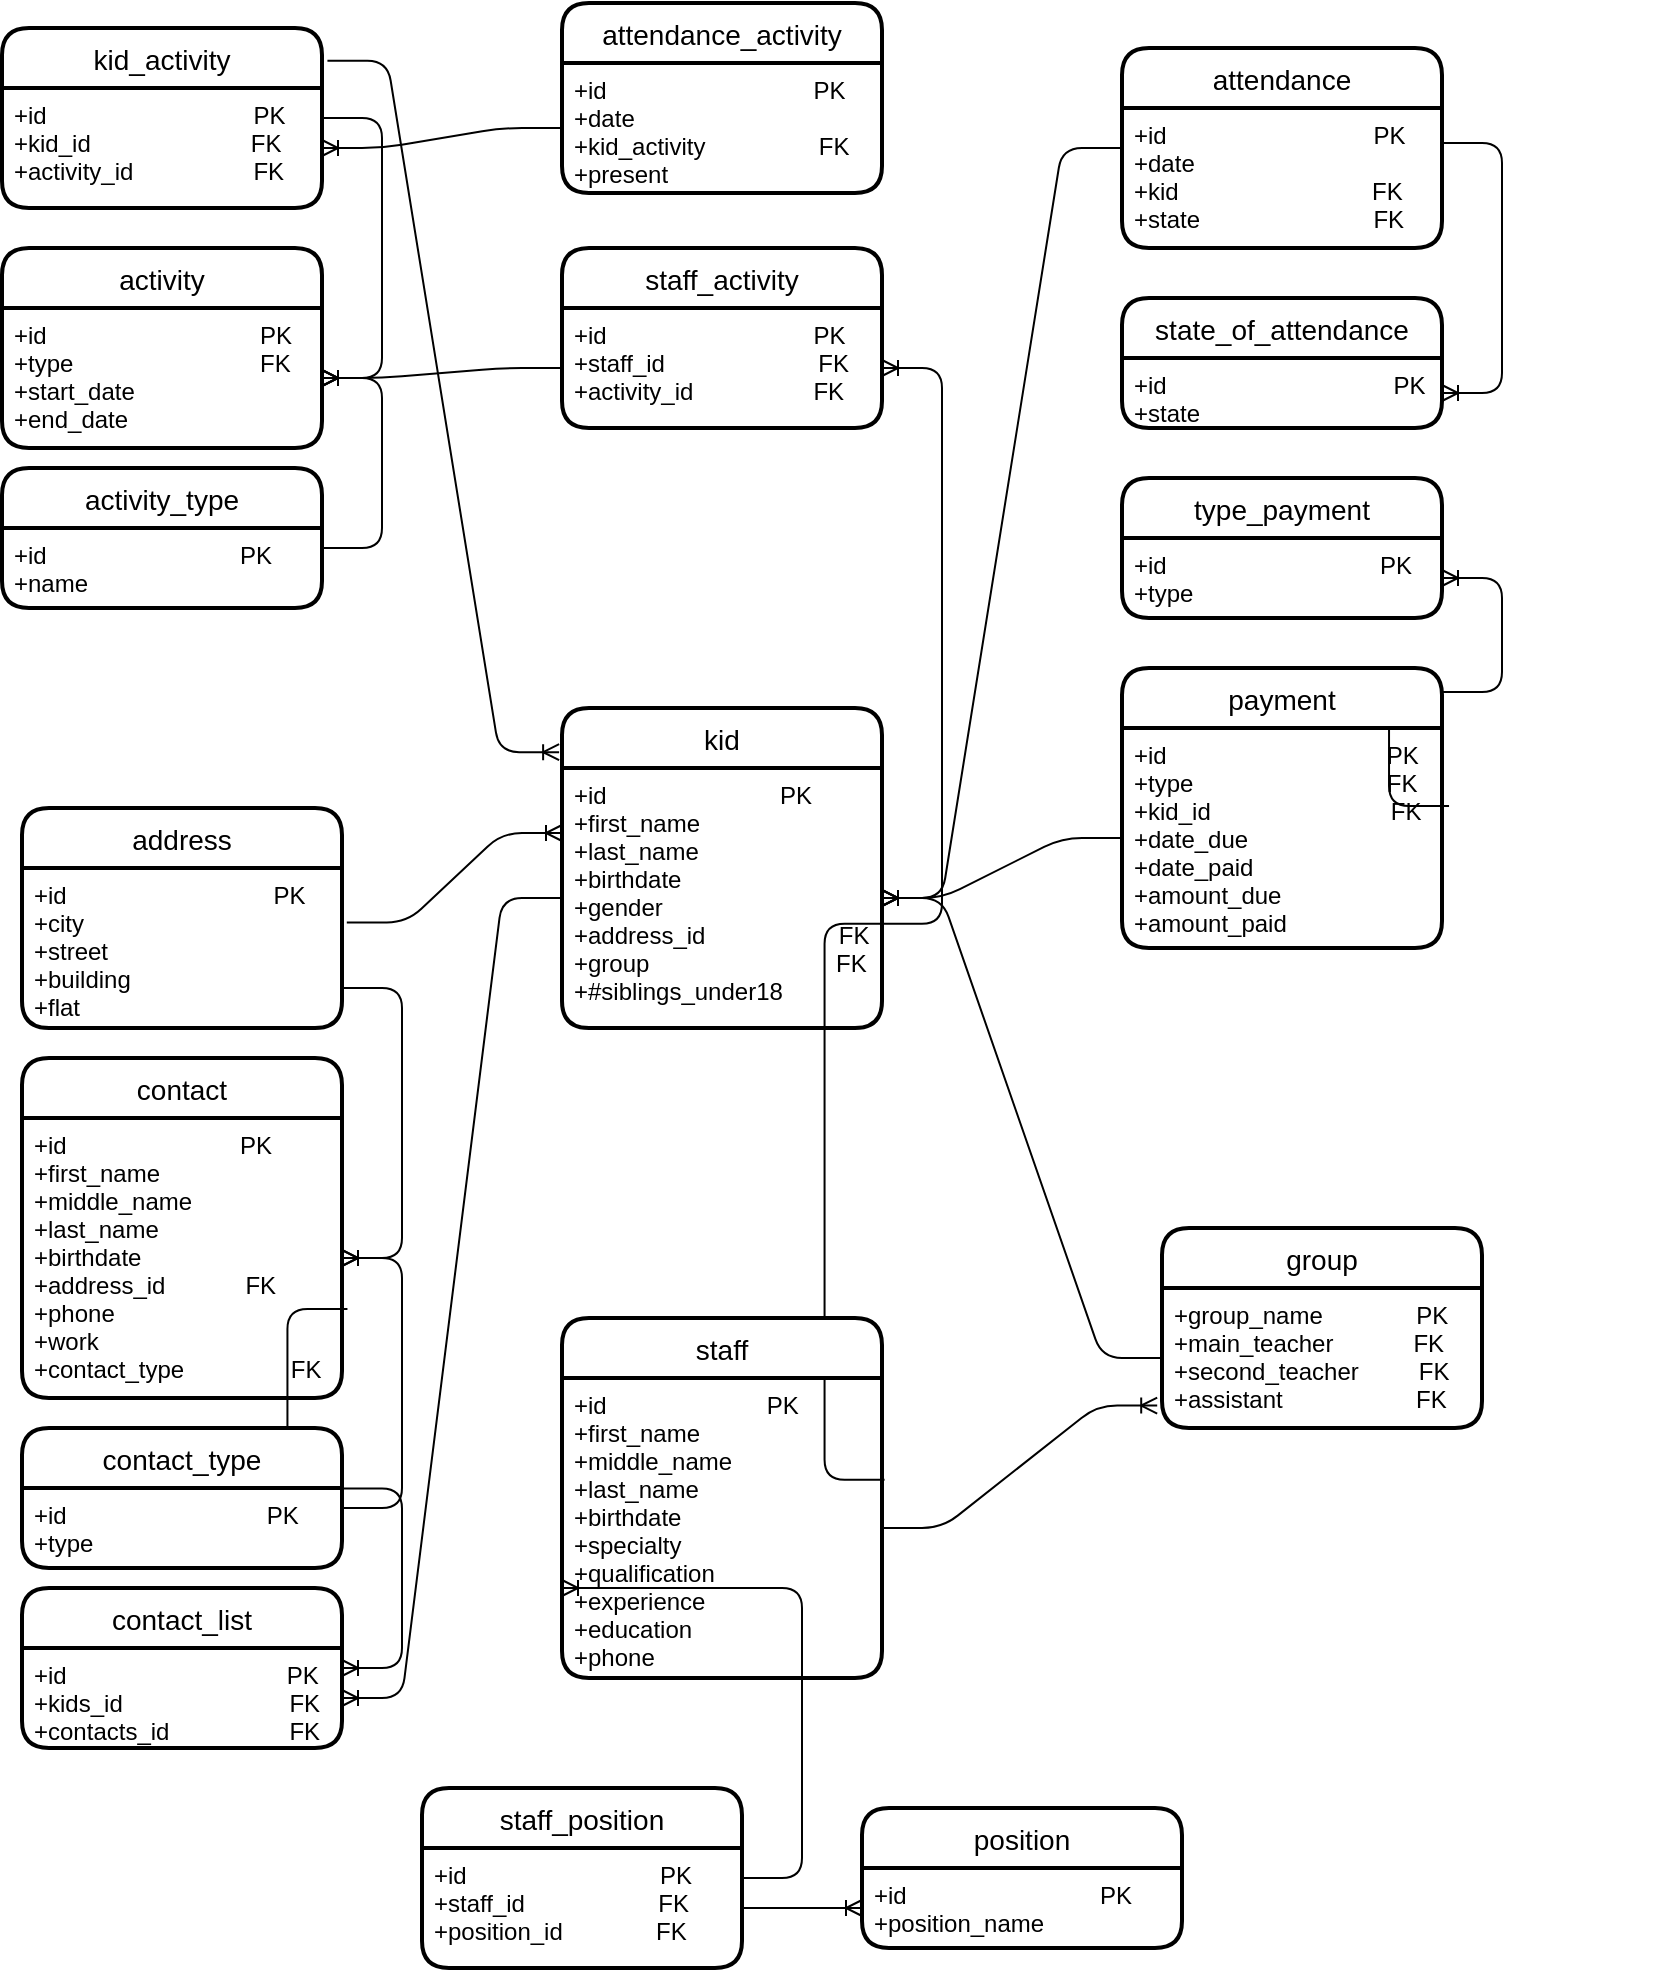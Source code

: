 <mxfile version="13.7.5" type="github">
  <diagram id="R2lEEEUBdFMjLlhIrx00" name="Page-1">
    <mxGraphModel dx="1038" dy="3917" grid="1" gridSize="10" guides="1" tooltips="1" connect="1" arrows="1" fold="1" page="1" pageScale="1" pageWidth="850" pageHeight="1100" math="0" shadow="0" extFonts="Permanent Marker^https://fonts.googleapis.com/css?family=Permanent+Marker">
      <root>
        <mxCell id="0" />
        <mxCell id="1" parent="0" />
        <mxCell id="JxFD-TdY9gkGIwwa138k-11" value="" style="edgeStyle=entityRelationEdgeStyle;fontSize=12;html=1;endArrow=ERoneToMany;" parent="1" source="jtmZs7vrfvo6yjPVw2VY-2" target="JxFD-TdY9gkGIwwa138k-9" edge="1">
          <mxGeometry width="100" height="100" relative="1" as="geometry">
            <mxPoint x="370" y="-1550" as="sourcePoint" />
            <mxPoint x="470" y="-1650" as="targetPoint" />
          </mxGeometry>
        </mxCell>
        <mxCell id="JxFD-TdY9gkGIwwa138k-33" value="" style="edgeStyle=entityRelationEdgeStyle;fontSize=12;html=1;endArrow=ERoneToMany;entryX=0;entryY=0.75;entryDx=0;entryDy=0;" parent="1" source="JxFD-TdY9gkGIwwa138k-31" target="jtmZs7vrfvo6yjPVw2VY-30" edge="1">
          <mxGeometry width="100" height="100" relative="1" as="geometry">
            <mxPoint x="330" y="-1160" as="sourcePoint" />
            <mxPoint x="170" y="-1240" as="targetPoint" />
          </mxGeometry>
        </mxCell>
        <mxCell id="JxFD-TdY9gkGIwwa138k-42" value="" style="edgeStyle=entityRelationEdgeStyle;fontSize=12;html=1;endArrow=ERoneToMany;exitX=1.015;exitY=0.34;exitDx=0;exitDy=0;exitPerimeter=0;entryX=0;entryY=0.25;entryDx=0;entryDy=0;" parent="1" source="JxFD-TdY9gkGIwwa138k-41" target="jtmZs7vrfvo6yjPVw2VY-2" edge="1">
          <mxGeometry width="100" height="100" relative="1" as="geometry">
            <mxPoint x="370" y="-1750" as="sourcePoint" />
            <mxPoint x="340" y="-1770" as="targetPoint" />
          </mxGeometry>
        </mxCell>
        <mxCell id="JxFD-TdY9gkGIwwa138k-43" value="" style="edgeStyle=entityRelationEdgeStyle;fontSize=12;html=1;endArrow=ERoneToMany;exitX=1;exitY=0.75;exitDx=0;exitDy=0;" parent="1" source="JxFD-TdY9gkGIwwa138k-41" target="jtmZs7vrfvo6yjPVw2VY-58" edge="1">
          <mxGeometry width="100" height="100" relative="1" as="geometry">
            <mxPoint x="370" y="-1750" as="sourcePoint" />
            <mxPoint x="470" y="-1850" as="targetPoint" />
          </mxGeometry>
        </mxCell>
        <mxCell id="JxFD-TdY9gkGIwwa138k-45" value="" style="edgeStyle=entityRelationEdgeStyle;fontSize=12;html=1;endArrow=ERoneToMany;exitX=1;exitY=0.5;exitDx=0;exitDy=0;" parent="1" source="JxFD-TdY9gkGIwwa138k-32" target="54aEL65558y0Twl9wDXi-23" edge="1">
          <mxGeometry width="100" height="100" relative="1" as="geometry">
            <mxPoint x="370" y="-1350" as="sourcePoint" />
            <mxPoint x="470" y="-1450" as="targetPoint" />
          </mxGeometry>
        </mxCell>
        <mxCell id="JxFD-TdY9gkGIwwa138k-49" value="" style="edgeStyle=entityRelationEdgeStyle;fontSize=12;html=1;endArrow=ERoneToMany;exitX=1.017;exitY=0.682;exitDx=0;exitDy=0;exitPerimeter=0;" parent="1" source="jtmZs7vrfvo6yjPVw2VY-58" target="JxFD-TdY9gkGIwwa138k-8" edge="1">
          <mxGeometry width="100" height="100" relative="1" as="geometry">
            <mxPoint x="370" y="-1550" as="sourcePoint" />
            <mxPoint x="470" y="-1650" as="targetPoint" />
          </mxGeometry>
        </mxCell>
        <mxCell id="jtmZs7vrfvo6yjPVw2VY-45" value="activity_type" style="swimlane;childLayout=stackLayout;horizontal=1;startSize=30;horizontalStack=0;rounded=1;fontSize=14;fontStyle=0;strokeWidth=2;resizeParent=0;resizeLast=1;shadow=0;dashed=0;align=center;" parent="1" vertex="1">
          <mxGeometry x="80" y="-2030" width="160" height="70" as="geometry" />
        </mxCell>
        <mxCell id="jtmZs7vrfvo6yjPVw2VY-46" value="+id                             PK&#xa;+name                       &#xa;" style="align=left;strokeColor=none;fillColor=none;spacingLeft=4;fontSize=12;verticalAlign=top;resizable=0;rotatable=0;part=1;" parent="jtmZs7vrfvo6yjPVw2VY-45" vertex="1">
          <mxGeometry y="30" width="160" height="40" as="geometry" />
        </mxCell>
        <mxCell id="JxFD-TdY9gkGIwwa138k-51" value="activity" style="swimlane;childLayout=stackLayout;horizontal=1;startSize=30;horizontalStack=0;rounded=1;fontSize=14;fontStyle=0;strokeWidth=2;resizeParent=0;resizeLast=1;shadow=0;dashed=0;align=center;" parent="1" vertex="1">
          <mxGeometry x="80" y="-2140" width="160" height="100" as="geometry" />
        </mxCell>
        <mxCell id="JxFD-TdY9gkGIwwa138k-52" value="+id                                PK&#xa;+type                            FK&#xa;+start_date&#xa;+end_date" style="align=left;strokeColor=none;fillColor=none;spacingLeft=4;fontSize=12;verticalAlign=top;resizable=0;rotatable=0;part=1;" parent="JxFD-TdY9gkGIwwa138k-51" vertex="1">
          <mxGeometry y="30" width="160" height="70" as="geometry" />
        </mxCell>
        <mxCell id="JxFD-TdY9gkGIwwa138k-59" value="" style="edgeStyle=entityRelationEdgeStyle;fontSize=12;html=1;endArrow=ERoneToMany;" parent="1" target="JxFD-TdY9gkGIwwa138k-52" edge="1">
          <mxGeometry width="100" height="100" relative="1" as="geometry">
            <mxPoint x="240" y="-1990" as="sourcePoint" />
            <mxPoint x="340" y="-2090" as="targetPoint" />
          </mxGeometry>
        </mxCell>
        <mxCell id="JxFD-TdY9gkGIwwa138k-66" value="" style="edgeStyle=entityRelationEdgeStyle;fontSize=12;html=1;endArrow=ERoneToMany;exitX=1;exitY=0.25;exitDx=0;exitDy=0;" parent="1" source="54aEL65558y0Twl9wDXi-33" target="JxFD-TdY9gkGIwwa138k-52" edge="1">
          <mxGeometry width="100" height="100" relative="1" as="geometry">
            <mxPoint x="370" y="-1950" as="sourcePoint" />
            <mxPoint x="470" y="-2050" as="targetPoint" />
          </mxGeometry>
        </mxCell>
        <mxCell id="JxFD-TdY9gkGIwwa138k-67" value="" style="edgeStyle=entityRelationEdgeStyle;fontSize=12;html=1;endArrow=ERoneToMany;exitX=1.017;exitY=0.182;exitDx=0;exitDy=0;exitPerimeter=0;entryX=-0.009;entryY=0.138;entryDx=0;entryDy=0;entryPerimeter=0;" parent="1" source="54aEL65558y0Twl9wDXi-32" target="jtmZs7vrfvo6yjPVw2VY-1" edge="1">
          <mxGeometry width="100" height="100" relative="1" as="geometry">
            <mxPoint x="370" y="-1950" as="sourcePoint" />
            <mxPoint x="470" y="-2050" as="targetPoint" />
          </mxGeometry>
        </mxCell>
        <mxCell id="JxFD-TdY9gkGIwwa138k-69" value="" style="edgeStyle=entityRelationEdgeStyle;fontSize=12;html=1;endArrow=ERoneToMany;" parent="1" source="54aEL65558y0Twl9wDXi-8" target="54aEL65558y0Twl9wDXi-33" edge="1">
          <mxGeometry width="100" height="100" relative="1" as="geometry">
            <mxPoint x="345" y="-2210" as="sourcePoint" />
            <mxPoint x="470" y="-2050" as="targetPoint" />
          </mxGeometry>
        </mxCell>
        <mxCell id="JxFD-TdY9gkGIwwa138k-74" value="" style="edgeStyle=entityRelationEdgeStyle;fontSize=12;html=1;endArrow=ERoneToMany;exitX=1;exitY=0.25;exitDx=0;exitDy=0;" parent="1" source="jtmZs7vrfvo6yjPVw2VY-54" target="JxFD-TdY9gkGIwwa138k-73" edge="1">
          <mxGeometry width="100" height="100" relative="1" as="geometry">
            <mxPoint x="770" y="-1820" as="sourcePoint" />
            <mxPoint x="470" y="-1850" as="targetPoint" />
          </mxGeometry>
        </mxCell>
        <mxCell id="JxFD-TdY9gkGIwwa138k-75" value="" style="edgeStyle=entityRelationEdgeStyle;fontSize=12;html=1;endArrow=ERoneToMany;" parent="1" source="jtmZs7vrfvo6yjPVw2VY-53" target="jtmZs7vrfvo6yjPVw2VY-2" edge="1">
          <mxGeometry width="100" height="100" relative="1" as="geometry">
            <mxPoint x="370" y="-1750" as="sourcePoint" />
            <mxPoint x="470" y="-1850" as="targetPoint" />
          </mxGeometry>
        </mxCell>
        <mxCell id="JxFD-TdY9gkGIwwa138k-81" value="" style="edgeStyle=entityRelationEdgeStyle;fontSize=12;html=1;endArrow=ERoneToMany;exitX=1.022;exitY=0.355;exitDx=0;exitDy=0;exitPerimeter=0;" parent="1" source="JxFD-TdY9gkGIwwa138k-80" target="JxFD-TdY9gkGIwwa138k-78" edge="1">
          <mxGeometry width="100" height="100" relative="1" as="geometry">
            <mxPoint x="760" y="-1510" as="sourcePoint" />
            <mxPoint x="860" y="-1610" as="targetPoint" />
          </mxGeometry>
        </mxCell>
        <mxCell id="JxFD-TdY9gkGIwwa138k-82" value="" style="edgeStyle=entityRelationEdgeStyle;fontSize=12;html=1;endArrow=ERoneToMany;" parent="1" source="JxFD-TdY9gkGIwwa138k-80" target="jtmZs7vrfvo6yjPVw2VY-2" edge="1">
          <mxGeometry width="100" height="100" relative="1" as="geometry">
            <mxPoint x="370" y="-1450" as="sourcePoint" />
            <mxPoint x="470" y="-1550" as="targetPoint" />
          </mxGeometry>
        </mxCell>
        <mxCell id="JxFD-TdY9gkGIwwa138k-86" value="" style="edgeStyle=entityRelationEdgeStyle;fontSize=12;html=1;endArrow=ERoneToMany;" parent="1" source="JxFD-TdY9gkGIwwa138k-85" target="JxFD-TdY9gkGIwwa138k-52" edge="1">
          <mxGeometry width="100" height="100" relative="1" as="geometry">
            <mxPoint x="370" y="-2050" as="sourcePoint" />
            <mxPoint x="470" y="-2150" as="targetPoint" />
          </mxGeometry>
        </mxCell>
        <mxCell id="a6zBsbCCdDBjVFxoHWX7-2" value="" style="edgeStyle=entityRelationEdgeStyle;fontSize=12;html=1;endArrow=ERoneToMany;exitX=1;exitY=0.25;exitDx=0;exitDy=0;" parent="1" source="JxFD-TdY9gkGIwwa138k-47" target="jtmZs7vrfvo6yjPVw2VY-58" edge="1">
          <mxGeometry width="100" height="100" relative="1" as="geometry">
            <mxPoint x="70" y="-1560" as="sourcePoint" />
            <mxPoint x="470" y="-1630" as="targetPoint" />
          </mxGeometry>
        </mxCell>
        <mxCell id="a6zBsbCCdDBjVFxoHWX7-3" value="" style="edgeStyle=entityRelationEdgeStyle;fontSize=12;html=1;endArrow=ERoneToMany;" parent="1" source="JxFD-TdY9gkGIwwa138k-13" target="jtmZs7vrfvo6yjPVw2VY-2" edge="1">
          <mxGeometry width="100" height="100" relative="1" as="geometry">
            <mxPoint x="360" y="-1730" as="sourcePoint" />
            <mxPoint x="460" y="-1830" as="targetPoint" />
          </mxGeometry>
        </mxCell>
        <mxCell id="JxFD-TdY9gkGIwwa138k-8" value="contact_list" style="swimlane;childLayout=stackLayout;horizontal=1;startSize=30;horizontalStack=0;rounded=1;fontSize=14;fontStyle=0;strokeWidth=2;resizeParent=0;resizeLast=1;shadow=0;dashed=0;align=center;" parent="1" vertex="1">
          <mxGeometry x="90" y="-1470" width="160" height="80" as="geometry" />
        </mxCell>
        <mxCell id="JxFD-TdY9gkGIwwa138k-9" value="+id                                 PK&#xa;+kids_id                         FK&#xa;+contacts_id                  FK&#xa;" style="align=left;strokeColor=none;fillColor=none;spacingLeft=4;fontSize=12;verticalAlign=top;resizable=0;rotatable=0;part=1;" parent="JxFD-TdY9gkGIwwa138k-8" vertex="1">
          <mxGeometry y="30" width="160" height="50" as="geometry" />
        </mxCell>
        <mxCell id="JxFD-TdY9gkGIwwa138k-46" value="contact_type" style="swimlane;childLayout=stackLayout;horizontal=1;startSize=30;horizontalStack=0;rounded=1;fontSize=14;fontStyle=0;strokeWidth=2;resizeParent=0;resizeLast=1;shadow=0;dashed=0;align=center;" parent="1" vertex="1">
          <mxGeometry x="90" y="-1550" width="160" height="70" as="geometry" />
        </mxCell>
        <mxCell id="JxFD-TdY9gkGIwwa138k-47" value="+id                              PK&#xa;+type" style="align=left;strokeColor=none;fillColor=none;spacingLeft=4;fontSize=12;verticalAlign=top;resizable=0;rotatable=0;part=1;" parent="JxFD-TdY9gkGIwwa138k-46" vertex="1">
          <mxGeometry y="30" width="160" height="40" as="geometry" />
        </mxCell>
        <mxCell id="jtmZs7vrfvo6yjPVw2VY-57" value="contact" style="swimlane;childLayout=stackLayout;horizontal=1;startSize=30;horizontalStack=0;rounded=1;fontSize=14;fontStyle=0;strokeWidth=2;resizeParent=0;resizeLast=1;shadow=0;dashed=0;align=center;" parent="1" vertex="1">
          <mxGeometry x="90" y="-1735" width="160" height="170" as="geometry" />
        </mxCell>
        <mxCell id="jtmZs7vrfvo6yjPVw2VY-58" value="+id                          PK&#xa;+first_name&#xa;+middle_name&#xa;+last_name&#xa;+birthdate&#xa;+address_id            FK&#xa;+phone&#xa;+work                     &#xa;+contact_type                FK &#xa;" style="align=left;strokeColor=none;fillColor=none;spacingLeft=4;fontSize=12;verticalAlign=top;resizable=0;rotatable=0;part=1;" parent="jtmZs7vrfvo6yjPVw2VY-57" vertex="1">
          <mxGeometry y="30" width="160" height="140" as="geometry" />
        </mxCell>
        <mxCell id="JxFD-TdY9gkGIwwa138k-40" value="address" style="swimlane;childLayout=stackLayout;horizontal=1;startSize=30;horizontalStack=0;rounded=1;fontSize=14;fontStyle=0;strokeWidth=2;resizeParent=0;resizeLast=1;shadow=0;dashed=0;align=center;" parent="1" vertex="1">
          <mxGeometry x="90" y="-1860" width="160" height="110" as="geometry" />
        </mxCell>
        <mxCell id="JxFD-TdY9gkGIwwa138k-41" value="+id                               PK&#xa;+city&#xa;+street&#xa;+building&#xa;+flat" style="align=left;strokeColor=none;fillColor=none;spacingLeft=4;fontSize=12;verticalAlign=top;resizable=0;rotatable=0;part=1;" parent="JxFD-TdY9gkGIwwa138k-40" vertex="1">
          <mxGeometry y="30" width="160" height="80" as="geometry" />
        </mxCell>
        <mxCell id="54aEL65558y0Twl9wDXi-32" value="kid_activity" style="swimlane;childLayout=stackLayout;horizontal=1;startSize=30;horizontalStack=0;rounded=1;fontSize=14;fontStyle=0;strokeWidth=2;resizeParent=0;resizeLast=1;shadow=0;dashed=0;align=center;" parent="1" vertex="1">
          <mxGeometry x="80" y="-2250" width="160" height="90" as="geometry" />
        </mxCell>
        <mxCell id="54aEL65558y0Twl9wDXi-33" value="+id                               PK&#xa;+kid_id                        FK &#xa;+activity_id                  FK" style="align=left;strokeColor=none;fillColor=none;spacingLeft=4;fontSize=12;verticalAlign=top;resizable=0;rotatable=0;part=1;" parent="54aEL65558y0Twl9wDXi-32" vertex="1">
          <mxGeometry y="30" width="160" height="60" as="geometry" />
        </mxCell>
        <mxCell id="a6zBsbCCdDBjVFxoHWX7-11" value="" style="edgeStyle=entityRelationEdgeStyle;fontSize=12;html=1;endArrow=ERoneToMany;exitX=1;exitY=0.5;exitDx=0;exitDy=0;entryX=-0.015;entryY=0.84;entryDx=0;entryDy=0;entryPerimeter=0;" parent="1" source="jtmZs7vrfvo6yjPVw2VY-31" target="JxFD-TdY9gkGIwwa138k-13" edge="1">
          <mxGeometry width="100" height="100" relative="1" as="geometry">
            <mxPoint x="510" y="-1370" as="sourcePoint" />
            <mxPoint x="460" y="-1650" as="targetPoint" />
          </mxGeometry>
        </mxCell>
        <mxCell id="jtmZs7vrfvo6yjPVw2VY-53" value="attendance" style="swimlane;childLayout=stackLayout;horizontal=1;startSize=30;horizontalStack=0;rounded=1;fontSize=14;fontStyle=0;strokeWidth=2;resizeParent=0;resizeLast=1;shadow=0;dashed=0;align=center;" parent="1" vertex="1">
          <mxGeometry x="640" y="-2240" width="160" height="100" as="geometry" />
        </mxCell>
        <mxCell id="jtmZs7vrfvo6yjPVw2VY-54" value="+id                               PK&#xa;+date&#xa;+kid                             FK&#xa;+state                          FK&#xa;" style="align=left;strokeColor=none;fillColor=none;spacingLeft=4;fontSize=12;verticalAlign=top;resizable=0;rotatable=0;part=1;" parent="jtmZs7vrfvo6yjPVw2VY-53" vertex="1">
          <mxGeometry y="30" width="160" height="70" as="geometry" />
        </mxCell>
        <mxCell id="JxFD-TdY9gkGIwwa138k-72" value="state_of_attendance" style="swimlane;childLayout=stackLayout;horizontal=1;startSize=30;horizontalStack=0;rounded=1;fontSize=14;fontStyle=0;strokeWidth=2;resizeParent=0;resizeLast=1;shadow=0;dashed=0;align=center;" parent="1" vertex="1">
          <mxGeometry x="640" y="-2115" width="160" height="65" as="geometry" />
        </mxCell>
        <mxCell id="JxFD-TdY9gkGIwwa138k-73" value="+id                                  PK&#xa;+state" style="align=left;strokeColor=none;fillColor=none;spacingLeft=4;fontSize=12;verticalAlign=top;resizable=0;rotatable=0;part=1;" parent="JxFD-TdY9gkGIwwa138k-72" vertex="1">
          <mxGeometry y="30" width="160" height="35" as="geometry" />
        </mxCell>
        <mxCell id="JxFD-TdY9gkGIwwa138k-77" value="type_payment" style="swimlane;childLayout=stackLayout;horizontal=1;startSize=30;horizontalStack=0;rounded=1;fontSize=14;fontStyle=0;strokeWidth=2;resizeParent=0;resizeLast=1;shadow=0;dashed=0;align=center;" parent="1" vertex="1">
          <mxGeometry x="640" y="-2025" width="160" height="70" as="geometry" />
        </mxCell>
        <mxCell id="JxFD-TdY9gkGIwwa138k-78" value="+id                                PK&#xa;+type                            " style="align=left;strokeColor=none;fillColor=none;spacingLeft=4;fontSize=12;verticalAlign=top;resizable=0;rotatable=0;part=1;" parent="JxFD-TdY9gkGIwwa138k-77" vertex="1">
          <mxGeometry y="30" width="160" height="40" as="geometry" />
        </mxCell>
        <mxCell id="JxFD-TdY9gkGIwwa138k-79" value="payment" style="swimlane;childLayout=stackLayout;horizontal=1;startSize=30;horizontalStack=0;rounded=1;fontSize=14;fontStyle=0;strokeWidth=2;resizeParent=0;resizeLast=1;shadow=0;dashed=0;align=center;" parent="1" vertex="1">
          <mxGeometry x="640" y="-1930" width="160" height="140" as="geometry" />
        </mxCell>
        <mxCell id="JxFD-TdY9gkGIwwa138k-80" value="+id                                 PK&#xa;+type                             FK&#xa;+kid_id                           FK&#xa;+date_due&#xa;+date_paid&#xa;+amount_due&#xa;+amount_paid" style="align=left;strokeColor=none;fillColor=none;spacingLeft=4;fontSize=12;verticalAlign=top;resizable=0;rotatable=0;part=1;" parent="JxFD-TdY9gkGIwwa138k-79" vertex="1">
          <mxGeometry y="30" width="160" height="110" as="geometry" />
        </mxCell>
        <mxCell id="JxFD-TdY9gkGIwwa138k-31" value="staff_position" style="swimlane;childLayout=stackLayout;horizontal=1;startSize=30;horizontalStack=0;rounded=1;fontSize=14;fontStyle=0;strokeWidth=2;resizeParent=0;resizeLast=1;shadow=0;dashed=0;align=center;" parent="1" vertex="1">
          <mxGeometry x="290" y="-1370" width="160" height="90" as="geometry" />
        </mxCell>
        <mxCell id="JxFD-TdY9gkGIwwa138k-32" value="+id                             PK&#xa;+staff_id                    FK&#xa;+position_id              FK" style="align=left;strokeColor=none;fillColor=none;spacingLeft=4;fontSize=12;verticalAlign=top;resizable=0;rotatable=0;part=1;" parent="JxFD-TdY9gkGIwwa138k-31" vertex="1">
          <mxGeometry y="30" width="160" height="60" as="geometry" />
        </mxCell>
        <mxCell id="54aEL65558y0Twl9wDXi-22" value="position" style="swimlane;childLayout=stackLayout;horizontal=1;startSize=30;horizontalStack=0;rounded=1;fontSize=14;fontStyle=0;strokeWidth=2;resizeParent=0;resizeLast=1;shadow=0;dashed=0;align=center;" parent="1" vertex="1">
          <mxGeometry x="510" y="-1360" width="160" height="70" as="geometry" />
        </mxCell>
        <mxCell id="54aEL65558y0Twl9wDXi-23" value="+id                             PK&#xa;+position_name&#xa;" style="align=left;strokeColor=none;fillColor=none;spacingLeft=4;fontSize=12;verticalAlign=top;resizable=0;rotatable=0;part=1;" parent="54aEL65558y0Twl9wDXi-22" vertex="1">
          <mxGeometry y="30" width="160" height="40" as="geometry" />
        </mxCell>
        <mxCell id="a6zBsbCCdDBjVFxoHWX7-10" value="" style="edgeStyle=entityRelationEdgeStyle;fontSize=12;html=1;endArrow=ERoneToMany;exitX=1.008;exitY=0.339;exitDx=0;exitDy=0;exitPerimeter=0;" parent="1" source="jtmZs7vrfvo6yjPVw2VY-31" target="JxFD-TdY9gkGIwwa138k-85" edge="1">
          <mxGeometry width="100" height="100" relative="1" as="geometry">
            <mxPoint x="530" y="-1530" as="sourcePoint" />
            <mxPoint x="645" y="-1860" as="targetPoint" />
          </mxGeometry>
        </mxCell>
        <mxCell id="JxFD-TdY9gkGIwwa138k-12" value="group" style="swimlane;childLayout=stackLayout;horizontal=1;startSize=30;horizontalStack=0;rounded=1;fontSize=14;fontStyle=0;strokeWidth=2;resizeParent=0;resizeLast=1;shadow=0;dashed=0;align=center;" parent="1" vertex="1">
          <mxGeometry x="660" y="-1650" width="160" height="100" as="geometry" />
        </mxCell>
        <mxCell id="JxFD-TdY9gkGIwwa138k-13" value="+group_name              PK                               &#xa;+main_teacher            FK&#xa;+second_teacher         FK&#xa;+assistant                    FK" style="align=left;strokeColor=none;fillColor=none;spacingLeft=4;fontSize=12;verticalAlign=top;resizable=0;rotatable=0;part=1;" parent="JxFD-TdY9gkGIwwa138k-12" vertex="1">
          <mxGeometry y="30" width="160" height="70" as="geometry" />
        </mxCell>
        <mxCell id="JxFD-TdY9gkGIwwa138k-84" value="staff_activity" style="swimlane;childLayout=stackLayout;horizontal=1;startSize=30;horizontalStack=0;rounded=1;fontSize=14;fontStyle=0;strokeWidth=2;resizeParent=0;resizeLast=1;shadow=0;dashed=0;align=center;" parent="1" vertex="1">
          <mxGeometry x="360" y="-2140" width="160" height="90" as="geometry" />
        </mxCell>
        <mxCell id="JxFD-TdY9gkGIwwa138k-85" value="+id                               PK&#xa;+staff_id                       FK&#xa;+activity_id                  FK" style="align=left;strokeColor=none;fillColor=none;spacingLeft=4;fontSize=12;verticalAlign=top;resizable=0;rotatable=0;part=1;" parent="JxFD-TdY9gkGIwwa138k-84" vertex="1">
          <mxGeometry y="30" width="160" height="60" as="geometry" />
        </mxCell>
        <mxCell id="54aEL65558y0Twl9wDXi-7" value="attendance_activity" style="swimlane;childLayout=stackLayout;horizontal=1;startSize=30;horizontalStack=0;rounded=1;fontSize=14;fontStyle=0;strokeWidth=2;resizeParent=0;resizeLast=1;shadow=0;dashed=0;align=center;" parent="1" vertex="1">
          <mxGeometry x="360" y="-2262.5" width="160" height="95" as="geometry" />
        </mxCell>
        <mxCell id="54aEL65558y0Twl9wDXi-8" value="+id                               PK&#xa;+date&#xa;+kid_activity                 FK&#xa;+present" style="align=left;strokeColor=none;fillColor=none;spacingLeft=4;fontSize=12;verticalAlign=top;resizable=0;rotatable=0;part=1;" parent="54aEL65558y0Twl9wDXi-7" vertex="1">
          <mxGeometry y="30" width="160" height="65" as="geometry" />
        </mxCell>
        <mxCell id="jtmZs7vrfvo6yjPVw2VY-1" value="kid" style="swimlane;childLayout=stackLayout;horizontal=1;startSize=30;horizontalStack=0;rounded=1;fontSize=14;fontStyle=0;strokeWidth=2;resizeParent=0;resizeLast=1;shadow=0;dashed=0;align=center;" parent="1" vertex="1">
          <mxGeometry x="360" y="-1910" width="160" height="160" as="geometry" />
        </mxCell>
        <mxCell id="jtmZs7vrfvo6yjPVw2VY-2" value="+id                          PK&#xa;+first_name&#xa;+last_name&#xa;+birthdate&#xa;+gender&#xa;+address_id                    FK&#xa;+group                            FK&#xa;+#siblings_under18" style="align=left;strokeColor=none;fillColor=none;spacingLeft=4;fontSize=12;verticalAlign=top;resizable=0;rotatable=0;part=1;" parent="jtmZs7vrfvo6yjPVw2VY-1" vertex="1">
          <mxGeometry y="30" width="160" height="130" as="geometry" />
        </mxCell>
        <mxCell id="jtmZs7vrfvo6yjPVw2VY-30" value="staff" style="swimlane;childLayout=stackLayout;horizontal=1;startSize=30;horizontalStack=0;rounded=1;fontSize=14;fontStyle=0;strokeWidth=2;resizeParent=0;resizeLast=1;shadow=0;dashed=0;align=center;" parent="1" vertex="1">
          <mxGeometry x="360" y="-1605" width="160" height="180" as="geometry" />
        </mxCell>
        <mxCell id="jtmZs7vrfvo6yjPVw2VY-31" value="+id                        PK&#xa;+first_name&#xa;+middle_name&#xa;+last_name&#xa;+birthdate&#xa;+specialty&#xa;+qualification&#xa;+experience&#xa;+education&#xa;+phone" style="align=left;strokeColor=none;fillColor=none;spacingLeft=4;fontSize=12;verticalAlign=top;resizable=0;rotatable=0;part=1;" parent="jtmZs7vrfvo6yjPVw2VY-30" vertex="1">
          <mxGeometry y="30" width="160" height="150" as="geometry" />
        </mxCell>
      </root>
    </mxGraphModel>
  </diagram>
</mxfile>
